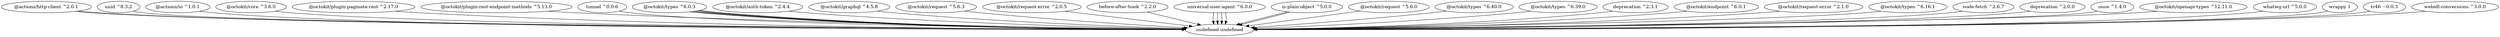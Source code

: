  @startuml
digraph foo {
  "@actions/http-client ^2.0.1" -> "undefined undefined"
  "uuid ^8.3.2" -> "undefined undefined"
  "@actions/io ^1.0.1" -> "undefined undefined"
  "@actions/http-client ^2.0.1" -> "undefined undefined"
  "@octokit/core ^3.6.0" -> "undefined undefined"
  "@octokit/plugin-paginate-rest ^2.17.0" -> "undefined undefined"
  "@octokit/plugin-rest-endpoint-methods ^5.13.0" -> "undefined undefined"
  "tunnel ^0.0.6" -> "undefined undefined"
  "@octokit/types ^6.0.3" -> "undefined undefined"
  "@octokit/auth-token ^2.4.4" -> "undefined undefined"
  "@octokit/graphql ^4.5.8" -> "undefined undefined"
  "@octokit/request ^5.6.3" -> "undefined undefined"
  "@octokit/request-error ^2.0.5" -> "undefined undefined"
  "@octokit/types ^6.0.3" -> "undefined undefined"
  "before-after-hook ^2.2.0" -> "undefined undefined"
  "universal-user-agent ^6.0.0" -> "undefined undefined"
  "@octokit/types ^6.0.3" -> "undefined undefined"
  "is-plain-object ^5.0.0" -> "undefined undefined"
  "universal-user-agent ^6.0.0" -> "undefined undefined"
  "@octokit/request ^5.6.0" -> "undefined undefined"
  "@octokit/types ^6.0.3" -> "undefined undefined"
  "universal-user-agent ^6.0.0" -> "undefined undefined"
  "@octokit/types ^6.40.0" -> "undefined undefined"
  "@octokit/types ^6.39.0" -> "undefined undefined"
  "deprecation ^2.3.1" -> "undefined undefined"
  "@octokit/endpoint ^6.0.1" -> "undefined undefined"
  "@octokit/request-error ^2.1.0" -> "undefined undefined"
  "@octokit/types ^6.16.1" -> "undefined undefined"
  "is-plain-object ^5.0.0" -> "undefined undefined"
  "node-fetch ^2.6.7" -> "undefined undefined"
  "universal-user-agent ^6.0.0" -> "undefined undefined"
  "@octokit/types ^6.0.3" -> "undefined undefined"
  "deprecation ^2.0.0" -> "undefined undefined"
  "once ^1.4.0" -> "undefined undefined"
  "@octokit/openapi-types ^12.11.0" -> "undefined undefined"
  "whatwg-url ^5.0.0" -> "undefined undefined"
  "wrappy 1" -> "undefined undefined"
  "tr46 ~0.0.3" -> "undefined undefined"
  "webidl-conversions ^3.0.0" -> "undefined undefined"
  }
  @enduml